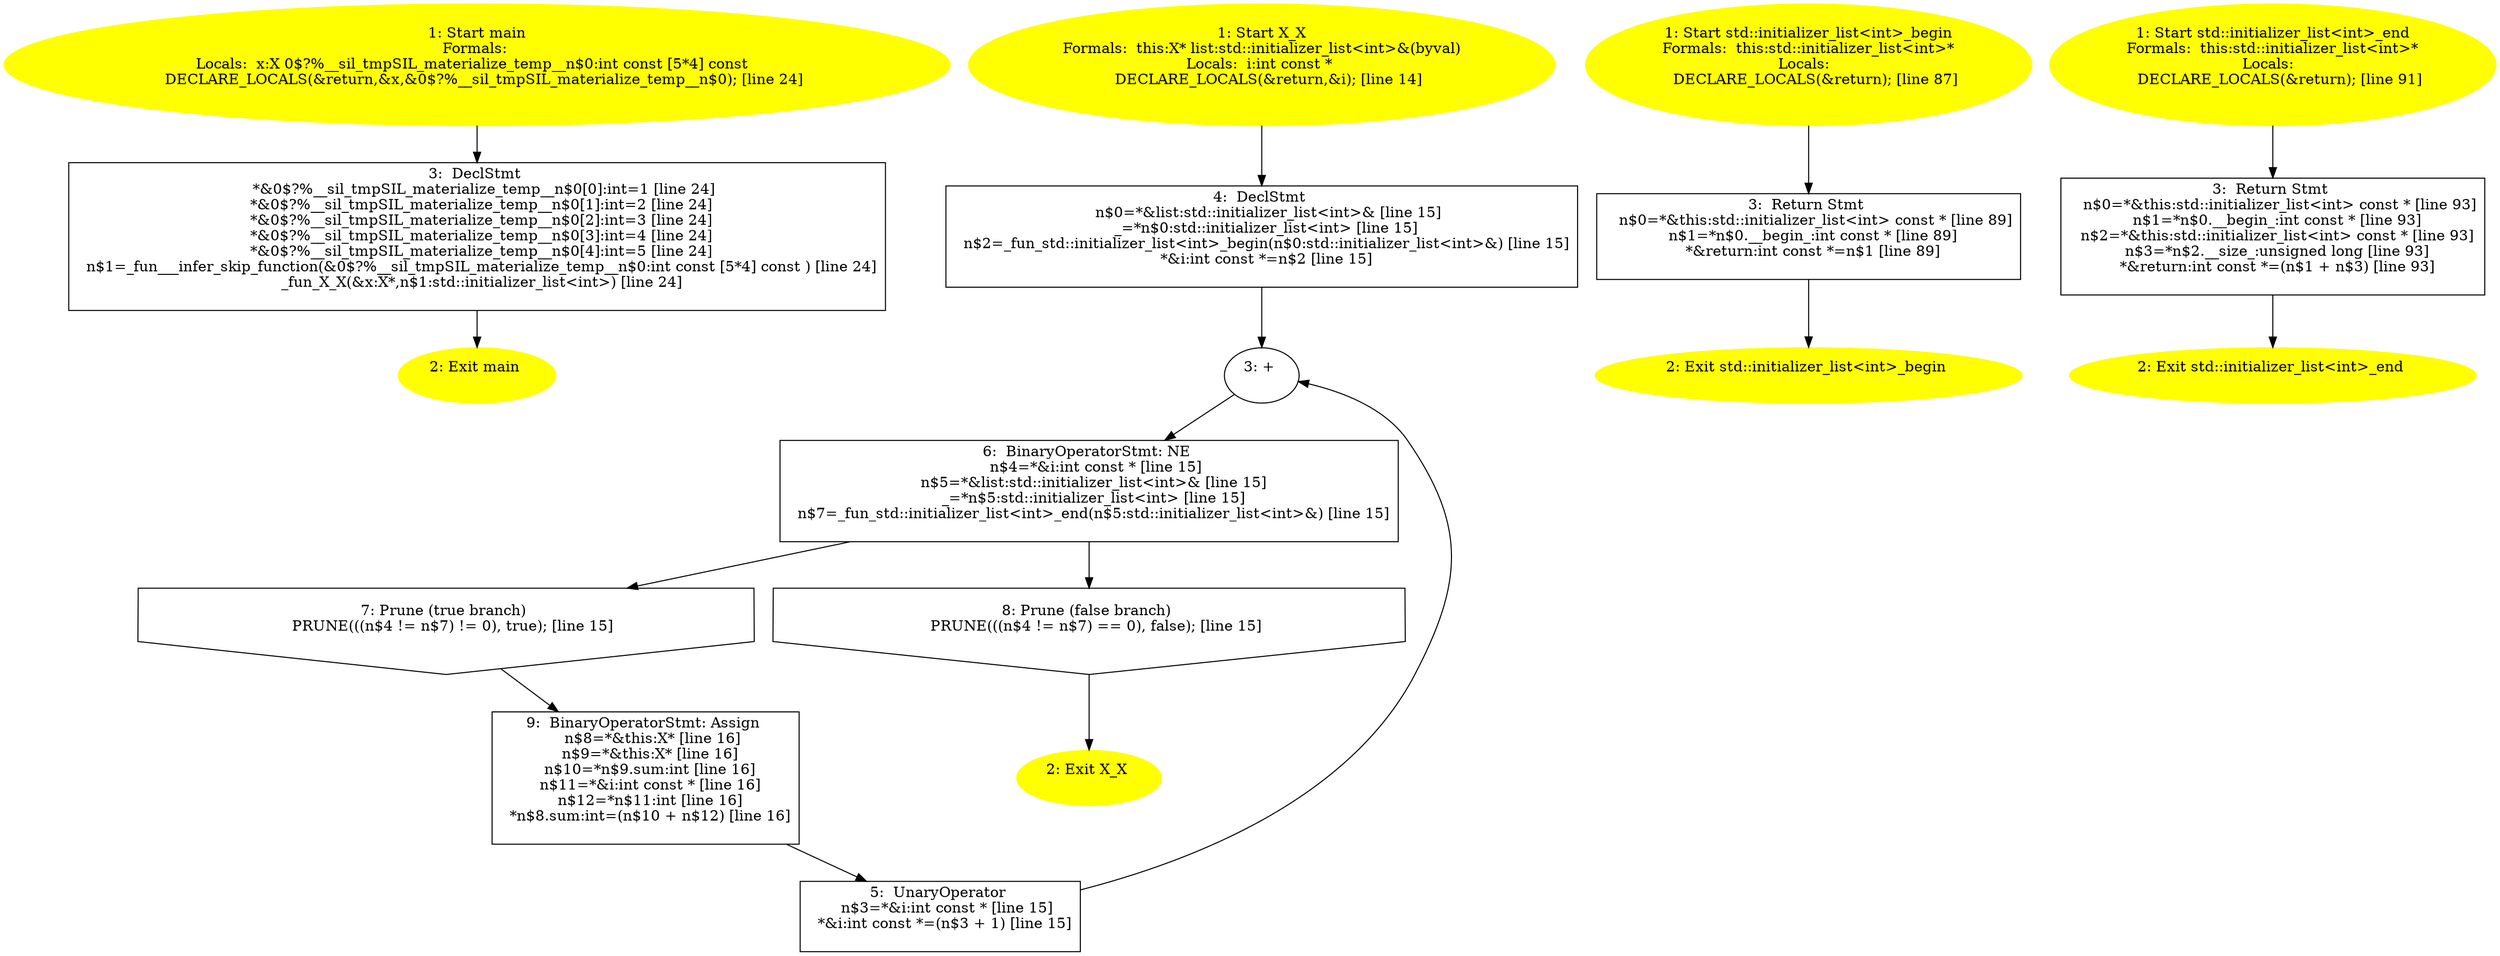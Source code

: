 /* @generated */
digraph iCFG {
"main.fad58de7366495db4650cfefac2fcd61_1" [label="1: Start main\nFormals: \nLocals:  x:X 0$?%__sil_tmpSIL_materialize_temp__n$0:int const [5*4] const  \n   DECLARE_LOCALS(&return,&x,&0$?%__sil_tmpSIL_materialize_temp__n$0); [line 24]\n " color=yellow style=filled]
	

	 "main.fad58de7366495db4650cfefac2fcd61_1" -> "main.fad58de7366495db4650cfefac2fcd61_3" ;
"main.fad58de7366495db4650cfefac2fcd61_2" [label="2: Exit main \n  " color=yellow style=filled]
	

"main.fad58de7366495db4650cfefac2fcd61_3" [label="3:  DeclStmt \n   *&0$?%__sil_tmpSIL_materialize_temp__n$0[0]:int=1 [line 24]\n  *&0$?%__sil_tmpSIL_materialize_temp__n$0[1]:int=2 [line 24]\n  *&0$?%__sil_tmpSIL_materialize_temp__n$0[2]:int=3 [line 24]\n  *&0$?%__sil_tmpSIL_materialize_temp__n$0[3]:int=4 [line 24]\n  *&0$?%__sil_tmpSIL_materialize_temp__n$0[4]:int=5 [line 24]\n  n$1=_fun___infer_skip_function(&0$?%__sil_tmpSIL_materialize_temp__n$0:int const [5*4] const ) [line 24]\n  _fun_X_X(&x:X*,n$1:std::initializer_list<int>) [line 24]\n " shape="box"]
	

	 "main.fad58de7366495db4650cfefac2fcd61_3" -> "main.fad58de7366495db4650cfefac2fcd61_2" ;
"X#X#{_ZN1XC1ESt16initializer_listIiE}.778d0439d25462bdf7ed466490fcf946_1" [label="1: Start X_X\nFormals:  this:X* list:std::initializer_list<int>&(byval)\nLocals:  i:int const * \n   DECLARE_LOCALS(&return,&i); [line 14]\n " color=yellow style=filled]
	

	 "X#X#{_ZN1XC1ESt16initializer_listIiE}.778d0439d25462bdf7ed466490fcf946_1" -> "X#X#{_ZN1XC1ESt16initializer_listIiE}.778d0439d25462bdf7ed466490fcf946_4" ;
"X#X#{_ZN1XC1ESt16initializer_listIiE}.778d0439d25462bdf7ed466490fcf946_2" [label="2: Exit X_X \n  " color=yellow style=filled]
	

"X#X#{_ZN1XC1ESt16initializer_listIiE}.778d0439d25462bdf7ed466490fcf946_3" [label="3: + \n  " ]
	

	 "X#X#{_ZN1XC1ESt16initializer_listIiE}.778d0439d25462bdf7ed466490fcf946_3" -> "X#X#{_ZN1XC1ESt16initializer_listIiE}.778d0439d25462bdf7ed466490fcf946_6" ;
"X#X#{_ZN1XC1ESt16initializer_listIiE}.778d0439d25462bdf7ed466490fcf946_4" [label="4:  DeclStmt \n   n$0=*&list:std::initializer_list<int>& [line 15]\n  _=*n$0:std::initializer_list<int> [line 15]\n  n$2=_fun_std::initializer_list<int>_begin(n$0:std::initializer_list<int>&) [line 15]\n  *&i:int const *=n$2 [line 15]\n " shape="box"]
	

	 "X#X#{_ZN1XC1ESt16initializer_listIiE}.778d0439d25462bdf7ed466490fcf946_4" -> "X#X#{_ZN1XC1ESt16initializer_listIiE}.778d0439d25462bdf7ed466490fcf946_3" ;
"X#X#{_ZN1XC1ESt16initializer_listIiE}.778d0439d25462bdf7ed466490fcf946_5" [label="5:  UnaryOperator \n   n$3=*&i:int const * [line 15]\n  *&i:int const *=(n$3 + 1) [line 15]\n " shape="box"]
	

	 "X#X#{_ZN1XC1ESt16initializer_listIiE}.778d0439d25462bdf7ed466490fcf946_5" -> "X#X#{_ZN1XC1ESt16initializer_listIiE}.778d0439d25462bdf7ed466490fcf946_3" ;
"X#X#{_ZN1XC1ESt16initializer_listIiE}.778d0439d25462bdf7ed466490fcf946_6" [label="6:  BinaryOperatorStmt: NE \n   n$4=*&i:int const * [line 15]\n  n$5=*&list:std::initializer_list<int>& [line 15]\n  _=*n$5:std::initializer_list<int> [line 15]\n  n$7=_fun_std::initializer_list<int>_end(n$5:std::initializer_list<int>&) [line 15]\n " shape="box"]
	

	 "X#X#{_ZN1XC1ESt16initializer_listIiE}.778d0439d25462bdf7ed466490fcf946_6" -> "X#X#{_ZN1XC1ESt16initializer_listIiE}.778d0439d25462bdf7ed466490fcf946_7" ;
	 "X#X#{_ZN1XC1ESt16initializer_listIiE}.778d0439d25462bdf7ed466490fcf946_6" -> "X#X#{_ZN1XC1ESt16initializer_listIiE}.778d0439d25462bdf7ed466490fcf946_8" ;
"X#X#{_ZN1XC1ESt16initializer_listIiE}.778d0439d25462bdf7ed466490fcf946_7" [label="7: Prune (true branch) \n   PRUNE(((n$4 != n$7) != 0), true); [line 15]\n " shape="invhouse"]
	

	 "X#X#{_ZN1XC1ESt16initializer_listIiE}.778d0439d25462bdf7ed466490fcf946_7" -> "X#X#{_ZN1XC1ESt16initializer_listIiE}.778d0439d25462bdf7ed466490fcf946_9" ;
"X#X#{_ZN1XC1ESt16initializer_listIiE}.778d0439d25462bdf7ed466490fcf946_8" [label="8: Prune (false branch) \n   PRUNE(((n$4 != n$7) == 0), false); [line 15]\n " shape="invhouse"]
	

	 "X#X#{_ZN1XC1ESt16initializer_listIiE}.778d0439d25462bdf7ed466490fcf946_8" -> "X#X#{_ZN1XC1ESt16initializer_listIiE}.778d0439d25462bdf7ed466490fcf946_2" ;
"X#X#{_ZN1XC1ESt16initializer_listIiE}.778d0439d25462bdf7ed466490fcf946_9" [label="9:  BinaryOperatorStmt: Assign \n   n$8=*&this:X* [line 16]\n  n$9=*&this:X* [line 16]\n  n$10=*n$9.sum:int [line 16]\n  n$11=*&i:int const * [line 16]\n  n$12=*n$11:int [line 16]\n  *n$8.sum:int=(n$10 + n$12) [line 16]\n " shape="box"]
	

	 "X#X#{_ZN1XC1ESt16initializer_listIiE}.778d0439d25462bdf7ed466490fcf946_9" -> "X#X#{_ZN1XC1ESt16initializer_listIiE}.778d0439d25462bdf7ed466490fcf946_5" ;
"begin#initializer_list<int>#std#(_ZNKSt16initializer_listIiE5beginEv).5ff41b6cf79ad5bdc7996750c14585b5_1" [label="1: Start std::initializer_list<int>_begin\nFormals:  this:std::initializer_list<int>*\nLocals:  \n   DECLARE_LOCALS(&return); [line 87]\n " color=yellow style=filled]
	

	 "begin#initializer_list<int>#std#(_ZNKSt16initializer_listIiE5beginEv).5ff41b6cf79ad5bdc7996750c14585b5_1" -> "begin#initializer_list<int>#std#(_ZNKSt16initializer_listIiE5beginEv).5ff41b6cf79ad5bdc7996750c14585b5_3" ;
"begin#initializer_list<int>#std#(_ZNKSt16initializer_listIiE5beginEv).5ff41b6cf79ad5bdc7996750c14585b5_2" [label="2: Exit std::initializer_list<int>_begin \n  " color=yellow style=filled]
	

"begin#initializer_list<int>#std#(_ZNKSt16initializer_listIiE5beginEv).5ff41b6cf79ad5bdc7996750c14585b5_3" [label="3:  Return Stmt \n   n$0=*&this:std::initializer_list<int> const * [line 89]\n  n$1=*n$0.__begin_:int const * [line 89]\n  *&return:int const *=n$1 [line 89]\n " shape="box"]
	

	 "begin#initializer_list<int>#std#(_ZNKSt16initializer_listIiE5beginEv).5ff41b6cf79ad5bdc7996750c14585b5_3" -> "begin#initializer_list<int>#std#(_ZNKSt16initializer_listIiE5beginEv).5ff41b6cf79ad5bdc7996750c14585b5_2" ;
"end#initializer_list<int>#std#(_ZNKSt16initializer_listIiE3endEv).53453a602b1a192493a671bcc1295ad6_1" [label="1: Start std::initializer_list<int>_end\nFormals:  this:std::initializer_list<int>*\nLocals:  \n   DECLARE_LOCALS(&return); [line 91]\n " color=yellow style=filled]
	

	 "end#initializer_list<int>#std#(_ZNKSt16initializer_listIiE3endEv).53453a602b1a192493a671bcc1295ad6_1" -> "end#initializer_list<int>#std#(_ZNKSt16initializer_listIiE3endEv).53453a602b1a192493a671bcc1295ad6_3" ;
"end#initializer_list<int>#std#(_ZNKSt16initializer_listIiE3endEv).53453a602b1a192493a671bcc1295ad6_2" [label="2: Exit std::initializer_list<int>_end \n  " color=yellow style=filled]
	

"end#initializer_list<int>#std#(_ZNKSt16initializer_listIiE3endEv).53453a602b1a192493a671bcc1295ad6_3" [label="3:  Return Stmt \n   n$0=*&this:std::initializer_list<int> const * [line 93]\n  n$1=*n$0.__begin_:int const * [line 93]\n  n$2=*&this:std::initializer_list<int> const * [line 93]\n  n$3=*n$2.__size_:unsigned long [line 93]\n  *&return:int const *=(n$1 + n$3) [line 93]\n " shape="box"]
	

	 "end#initializer_list<int>#std#(_ZNKSt16initializer_listIiE3endEv).53453a602b1a192493a671bcc1295ad6_3" -> "end#initializer_list<int>#std#(_ZNKSt16initializer_listIiE3endEv).53453a602b1a192493a671bcc1295ad6_2" ;
}
